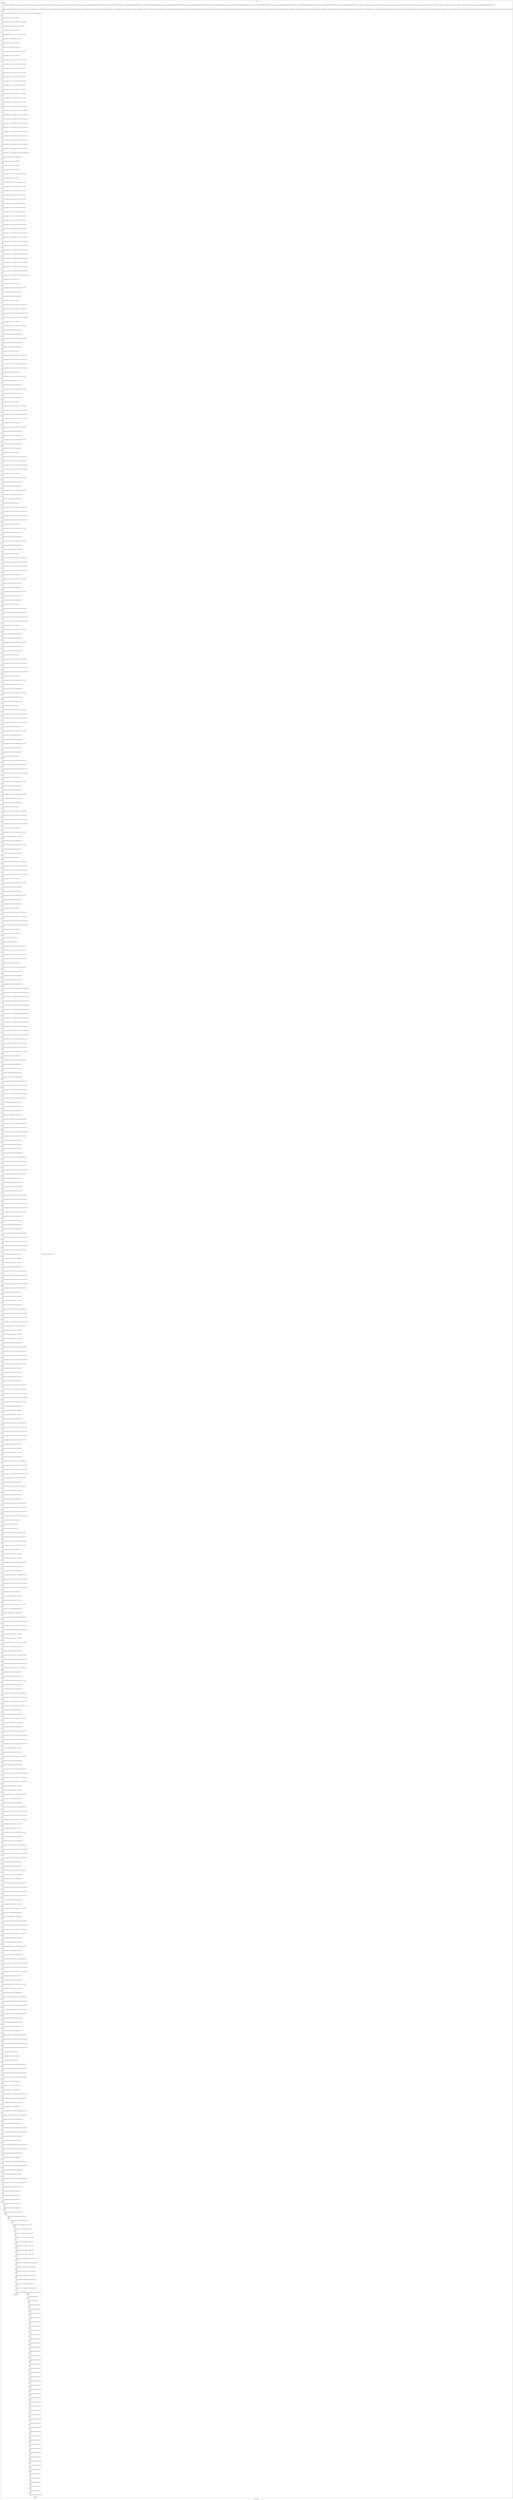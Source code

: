 digraph G {
label="Btor2XCFA";
subgraph cluster_0 {
label="main";
main_init[];
l1[];
l3[];
l4[];
l5[];
l6[];
l7[];
l8[];
l9[];
l10[];
l11[];
l12[];
l13[];
l14[];
l15[];
l16[];
l17[];
l18[];
l19[];
l20[];
l21[];
l22[];
l23[];
l24[];
l25[];
l26[];
l27[];
l28[];
l29[];
l30[];
l31[];
l32[];
l33[];
l34[];
l35[];
l36[];
l37[];
l38[];
l39[];
l40[];
l41[];
l42[];
l43[];
l44[];
l45[];
l46[];
l47[];
l48[];
l49[];
l50[];
l51[];
l52[];
l53[];
l54[];
l55[];
l56[];
l57[];
l58[];
l59[];
l60[];
l61[];
l62[];
l63[];
l64[];
l65[];
l66[];
l67[];
l68[];
l69[];
l70[];
l71[];
l72[];
l73[];
l74[];
l75[];
l76[];
l77[];
l78[];
l79[];
l80[];
l81[];
l82[];
l83[];
l84[];
l85[];
l86[];
l87[];
l88[];
l89[];
l90[];
l91[];
l92[];
l93[];
l94[];
l95[];
l96[];
l97[];
l98[];
l99[];
l100[];
l101[];
l102[];
l103[];
l104[];
l105[];
l106[];
l107[];
l108[];
l109[];
l110[];
l111[];
l112[];
l113[];
l114[];
l115[];
l116[];
l117[];
l118[];
l119[];
l120[];
l121[];
l122[];
l123[];
l124[];
l125[];
l126[];
l127[];
l128[];
l129[];
l130[];
l131[];
l132[];
l133[];
l134[];
l135[];
l136[];
l137[];
l138[];
l139[];
l140[];
l141[];
l142[];
l143[];
l144[];
l145[];
l146[];
l147[];
l148[];
l149[];
l150[];
l151[];
l152[];
l153[];
l154[];
l155[];
l156[];
l157[];
l158[];
l159[];
l160[];
l161[];
l162[];
l163[];
l164[];
l165[];
l166[];
l167[];
l168[];
l169[];
l170[];
l171[];
l172[];
l173[];
l174[];
l175[];
l176[];
l177[];
l178[];
l179[];
l180[];
l181[];
l182[];
l183[];
l184[];
l185[];
l186[];
l187[];
l188[];
l189[];
l190[];
l191[];
l192[];
l193[];
l194[];
l195[];
l196[];
l197[];
l198[];
l199[];
l200[];
l201[];
l202[];
l203[];
l204[];
l205[];
l206[];
l207[];
l208[];
l209[];
l210[];
l211[];
l212[];
l213[];
l214[];
l215[];
l216[];
l217[];
l218[];
l219[];
l220[];
l221[];
l222[];
l223[];
l224[];
l225[];
l226[];
l227[];
l228[];
l229[];
l230[];
l231[];
l232[];
l233[];
l234[];
l235[];
l236[];
l237[];
l238[];
l239[];
l240[];
l241[];
l242[];
l243[];
l244[];
l245[];
l246[];
l247[];
l248[];
l249[];
l250[];
l251[];
l252[];
l253[];
l254[];
l255[];
l256[];
l257[];
l258[];
l259[];
l260[];
l261[];
l262[];
l263[];
l264[];
l265[];
l266[];
l267[];
l268[];
l269[];
l270[];
l271[];
l272[];
l273[];
l274[];
l275[];
l276[];
l277[];
l278[];
l279[];
l280[];
l281[];
l282[];
l283[];
l284[];
l285[];
l286[];
l287[];
l288[];
l289[];
l290[];
l291[];
l292[];
l293[];
l294[];
l295[];
l296[];
l297[];
l298[];
l299[];
l300[];
l301[];
l302[];
l303[];
l304[];
l305[];
l306[];
l307[];
l308[];
l309[];
l310[];
l311[];
l312[];
l313[];
l314[];
l315[];
l316[];
l317[];
l318[];
l319[];
l320[];
l321[];
l322[];
l323[];
l324[];
l325[];
l326[];
l327[];
l328[];
l329[];
l330[];
l331[];
l332[];
l333[];
l334[];
l335[];
l336[];
l337[];
l338[];
l339[];
l340[];
l341[];
l342[];
l343[];
l344[];
l345[];
l346[];
l347[];
l348[];
l349[];
l350[];
l351[];
l352[];
l353[];
l354[];
l355[];
l356[];
l357[];
l358[];
l359[];
l360[];
l361[];
l362[];
l363[];
l364[];
l365[];
l366[];
l367[];
l368[];
l369[];
l370[];
l371[];
l372[];
l373[];
l374[];
l375[];
l376[];
l377[];
l378[];
l379[];
l380[];
l381[];
l382[];
l383[];
l384[];
l385[];
l386[];
l387[];
l388[];
l389[];
l390[];
l391[];
l392[];
l393[];
l394[];
l395[];
l396[];
l397[];
l398[];
l399[];
l400[];
l401[];
l402[];
l403[];
l404[];
l405[];
l406[];
l407[];
l408[];
l409[];
l410[];
l411[];
l412[];
l413[];
l414[];
l415[];
l416[];
l417[];
l418[];
l419[];
l420[];
l421[];
l422[];
l423[];
l424[];
l425[];
l426[];
l427[];
l428[];
l429[];
l430[];
l431[];
l432[];
l433[];
l434[];
l435[];
l436[];
l437[];
l438[];
l439[];
l440[];
l441[];
l442[];
l443[];
l444[];
l445[];
l446[];
l447[];
l448[];
l449[];
l450[];
l451[];
l452[];
l453[];
l454[];
l455[];
l456[];
l457[];
l458[];
l459[];
l460[];
l461[];
l462[];
l463[];
l464[];
l465[];
l466[];
l467[];
l468[];
l469[];
l470[];
l471[];
l472[];
l473[];
l474[];
l475[];
l476[];
l477[];
l478[];
l479[];
l480[];
l481[];
l482[];
l483[];
l484[];
l485[];
l486[];
l487[];
l488[];
l489[];
l490[];
l491[];
l492[];
l493[];
l494[];
l495[];
l496[];
l497[];
l498[];
l499[];
l500[];
l501[];
l502[];
l503[];
l504[];
l505[];
l506[];
l507[];
l508[];
l509[];
l510[];
l511[];
l512[];
l513[];
l514[];
l515[];
l516[];
l517[];
l518[];
l519[];
l520[];
l521[];
l522[];
l523[];
l524[];
l525[];
l526[];
l527[];
l528[];
l529[];
l530[];
l531[];
l532[];
l533[];
l534[];
l535[];
l536[];
l537[];
l538[];
l539[];
l540[];
l541[];
l542[];
l543[];
main_error[];
l544[];
l545[];
l546[];
l547[];
l548[];
l549[];
l550[];
l551[];
l552[];
l553[];
l554[];
l555[];
l556[];
l557[];
l558[];
l559[];
l560[];
l561[];
l562[];
l563[];
l564[];
l565[];
l566[];
l567[];
l568[];
l569[];
l570[];
l571[];
l572[];
l573[];
l574[];
l575[];
l576[];
l577[];
l578[];
l579[];
l580[];
l581[];
l582[];
l583[];
l584[];
l585[];
l586[];
l587[];
l588[];
l589[];
l590[];
l591[];
l592[];
main_init -> l1 [label="[(assign const_5 #b00000000),(assign const_90 #b0),(assign const_105 #b00001100),(assign const_106 #b00000001),(assign const_111 #b01100100),(assign const_112 #b00000000),(assign const_113 #b00001101),(assign const_118 #b00000000000000000000000000000000),(assign const_119 #b000000000000000000000000),(assign const_121 #b00000000000000000000000000000001),(assign const_126 #b00000000000000000000000000000010),(assign const_128 #b00000000000000000000000000000011),(assign const_130 #b00000000000000000000000000000100),(assign const_132 #b00000000000000000000000000000101),(assign const_134 #b00000000000000000000000000000110),(assign const_136 #b00000000000000000000000000000111),(assign const_138 #b00000000000000000000000000001000),(assign const_140 #b00000000000000000000000000001001),(assign const_142 #b00000000000000000000000000001010),(assign const_144 #b00000000000000000000000000001011),(assign const_215 #b00001011),(assign const_216 #b00000010),(assign const_230 #b00001010),(assign const_231 #b00000011),(assign const_245 #b00001001),(assign const_246 #b00000100),(assign const_260 #b00001000),(assign const_261 #b00000101),(assign const_275 #b00000111),(assign const_276 #b00000110),(assign const_358 #b00000000000000000000000000001100)] "];
l3 -> l4 [label="[(havoc input_116),(havoc input_158),(havoc input_191),(havoc input_193),(havoc input_379),(havoc input_381)] "];
l4 -> l5 [label="[(assign binary_107 (bvxor const_106 state_88))] "];
l5 -> l6 [label="[(assign comparison_108 (ite (= const_105 binary_107) #b1 #b0))] "];
l6 -> l7 [label="[(assign binary_109 (bvand comparison_108 (bvnot state_103)))] "];
l7 -> l8 [label="[(assign binary_114 (bvxor const_113 state_32))] "];
l8 -> l9 [label="[(assign comparison_115 (ite (= const_112 binary_114) #b1 #b0))] "];
l9 -> l10 [label="[(assign binary_117 (bvand comparison_115 input_116))] "];
l10 -> l11 [label="[(assign binary_120 (++ const_119 binary_107))] "];
l11 -> l12 [label="[(assign binary_122 (bvsub binary_120 const_121))] "];
l12 -> l13 [label="[(assign comparison_123 (ite (= const_118 binary_122) #b1 #b0))] "];
l13 -> l14 [label="[(assign binary_124 (bvxor const_111 state_62))] "];
l14 -> l15 [label="[(assign comparison_125 (ite (= const_121 binary_122) #b1 #b0))] "];
l15 -> l16 [label="[(assign comparison_127 (ite (= const_126 binary_122) #b1 #b0))] "];
l16 -> l17 [label="[(assign comparison_129 (ite (= const_128 binary_122) #b1 #b0))] "];
l17 -> l18 [label="[(assign comparison_131 (ite (= const_130 binary_122) #b1 #b0))] "];
l18 -> l19 [label="[(assign comparison_133 (ite (= const_132 binary_122) #b1 #b0))] "];
l19 -> l20 [label="[(assign comparison_135 (ite (= const_134 binary_122) #b1 #b0))] "];
l20 -> l21 [label="[(assign comparison_137 (ite (= const_136 binary_122) #b1 #b0))] "];
l21 -> l22 [label="[(assign comparison_139 (ite (= const_138 binary_122) #b1 #b0))] "];
l22 -> l23 [label="[(assign comparison_141 (ite (= const_140 binary_122) #b1 #b0))] "];
l23 -> l24 [label="[(assign comparison_143 (ite (= const_142 binary_122) #b1 #b0))] "];
l24 -> l25 [label="[(assign comparison_145 (ite (= const_144 binary_122) #b1 #b0))] "];
l25 -> l26 [label="[(assign ternary_146 (ite (= comparison_145 #b1) state_84 state_86))] "];
l26 -> l27 [label="[(assign ternary_147 (ite (= comparison_143 #b1) state_82 ternary_146))] "];
l27 -> l28 [label="[(assign ternary_148 (ite (= comparison_141 #b1) state_80 ternary_147))] "];
l28 -> l29 [label="[(assign ternary_149 (ite (= comparison_139 #b1) state_78 ternary_148))] "];
l29 -> l30 [label="[(assign ternary_150 (ite (= comparison_137 #b1) state_76 ternary_149))] "];
l30 -> l31 [label="[(assign ternary_151 (ite (= comparison_135 #b1) state_74 ternary_150))] "];
l31 -> l32 [label="[(assign ternary_152 (ite (= comparison_133 #b1) state_72 ternary_151))] "];
l32 -> l33 [label="[(assign ternary_153 (ite (= comparison_131 #b1) state_70 ternary_152))] "];
l33 -> l34 [label="[(assign ternary_154 (ite (= comparison_129 #b1) state_68 ternary_153))] "];
l34 -> l35 [label="[(assign ternary_155 (ite (= comparison_127 #b1) state_66 ternary_154))] "];
l35 -> l36 [label="[(assign ternary_156 (ite (= comparison_125 #b1) state_64 ternary_155))] "];
l36 -> l37 [label="[(assign ternary_157 (ite (= comparison_123 #b1) binary_124 ternary_156))] "];
l37 -> l38 [label="[(assign binary_159 (bvand input_158 comparison_115))] "];
l38 -> l39 [label="[(assign binary_160 (bvxor const_106 state_60))] "];
l39 -> l40 [label="[(assign binary_161 (++ const_119 binary_160))] "];
l40 -> l41 [label="[(assign binary_162 (bvsub binary_161 const_121))] "];
l41 -> l42 [label="[(assign comparison_163 (ite (= const_118 binary_162) #b1 #b0))] "];
l42 -> l43 [label="[(assign binary_164 (bvxor const_111 state_34))] "];
l43 -> l44 [label="[(assign comparison_165 (ite (= const_121 binary_162) #b1 #b0))] "];
l44 -> l45 [label="[(assign comparison_166 (ite (= const_126 binary_162) #b1 #b0))] "];
l45 -> l46 [label="[(assign comparison_167 (ite (= const_128 binary_162) #b1 #b0))] "];
l46 -> l47 [label="[(assign comparison_168 (ite (= const_130 binary_162) #b1 #b0))] "];
l47 -> l48 [label="[(assign comparison_169 (ite (= const_132 binary_162) #b1 #b0))] "];
l48 -> l49 [label="[(assign comparison_170 (ite (= const_134 binary_162) #b1 #b0))] "];
l49 -> l50 [label="[(assign comparison_171 (ite (= const_136 binary_162) #b1 #b0))] "];
l50 -> l51 [label="[(assign comparison_172 (ite (= const_138 binary_162) #b1 #b0))] "];
l51 -> l52 [label="[(assign comparison_173 (ite (= const_140 binary_162) #b1 #b0))] "];
l52 -> l53 [label="[(assign comparison_174 (ite (= const_142 binary_162) #b1 #b0))] "];
l53 -> l54 [label="[(assign comparison_175 (ite (= const_144 binary_162) #b1 #b0))] "];
l54 -> l55 [label="[(assign ternary_176 (ite (= comparison_175 #b1) state_56 state_58))] "];
l55 -> l56 [label="[(assign ternary_177 (ite (= comparison_174 #b1) state_54 ternary_176))] "];
l56 -> l57 [label="[(assign ternary_178 (ite (= comparison_173 #b1) state_52 ternary_177))] "];
l57 -> l58 [label="[(assign ternary_179 (ite (= comparison_172 #b1) state_50 ternary_178))] "];
l58 -> l59 [label="[(assign ternary_180 (ite (= comparison_171 #b1) state_48 ternary_179))] "];
l59 -> l60 [label="[(assign ternary_181 (ite (= comparison_170 #b1) state_46 ternary_180))] "];
l60 -> l61 [label="[(assign ternary_182 (ite (= comparison_169 #b1) state_44 ternary_181))] "];
l61 -> l62 [label="[(assign ternary_183 (ite (= comparison_168 #b1) state_42 ternary_182))] "];
l62 -> l63 [label="[(assign ternary_184 (ite (= comparison_167 #b1) state_40 ternary_183))] "];
l63 -> l64 [label="[(assign ternary_185 (ite (= comparison_166 #b1) state_38 ternary_184))] "];
l64 -> l65 [label="[(assign ternary_186 (ite (= comparison_165 #b1) state_36 ternary_185))] "];
l65 -> l66 [label="[(assign ternary_187 (ite (= comparison_163 #b1) binary_164 ternary_186))] "];
l66 -> l67 [label="[(assign binary_188 (++ const_119 binary_114))] "];
l67 -> l68 [label="[(assign binary_189 (bvsub binary_188 const_121))] "];
l68 -> l69 [label="[(assign comparison_190 (ite (= const_118 binary_189) #b1 #b0))] "];
l69 -> l70 [label="[(assign binary_192 (bvand comparison_190 input_191))] "];
l70 -> l71 [label="[(assign binary_194 (bvand input_193 comparison_190))] "];
l71 -> l72 [label="[(assign binary_195 (bvxor const_111 state_6))] "];
l72 -> l73 [label="[(assign ternary_196 (ite (= binary_194 #b1) const_112 binary_195))] "];
l73 -> l74 [label="[(assign ternary_197 (ite (= binary_192 #b1) const_112 ternary_196))] "];
l74 -> l75 [label="[(assign ternary_198 (ite (= binary_159 #b1) ternary_187 ternary_197))] "];
l75 -> l76 [label="[(assign ternary_199 (ite (= binary_117 #b1) ternary_157 ternary_198))] "];
l76 -> l77 [label="[(assign binary_200 (bvxor const_111 ternary_199))] "];
l77 -> l78 [label="[(assign comparison_202 (ite (= const_106 binary_114) #b1 #b0))] "];
l78 -> l79 [label="[(assign binary_203 (bvand comparison_202 input_116))] "];
l79 -> l80 [label="[(assign binary_204 (bvand input_158 comparison_202))] "];
l80 -> l81 [label="[(assign comparison_205 (ite (= const_121 binary_189) #b1 #b0))] "];
l81 -> l82 [label="[(assign binary_206 (bvand comparison_205 input_191))] "];
l82 -> l83 [label="[(assign binary_207 (bvand input_193 comparison_205))] "];
l83 -> l84 [label="[(assign binary_208 (bvxor const_105 state_8))] "];
l84 -> l85 [label="[(assign ternary_209 (ite (= binary_207 #b1) const_112 binary_208))] "];
l85 -> l86 [label="[(assign ternary_210 (ite (= binary_206 #b1) const_112 ternary_209))] "];
l86 -> l87 [label="[(assign ternary_211 (ite (= binary_204 #b1) ternary_187 ternary_210))] "];
l87 -> l88 [label="[(assign ternary_212 (ite (= binary_203 #b1) ternary_157 ternary_211))] "];
l88 -> l89 [label="[(assign binary_213 (bvxor const_105 ternary_212))] "];
l89 -> l90 [label="[(assign comparison_217 (ite (= const_216 binary_114) #b1 #b0))] "];
l90 -> l91 [label="[(assign binary_218 (bvand comparison_217 input_116))] "];
l91 -> l92 [label="[(assign binary_219 (bvand input_158 comparison_217))] "];
l92 -> l93 [label="[(assign comparison_220 (ite (= const_126 binary_189) #b1 #b0))] "];
l93 -> l94 [label="[(assign binary_221 (bvand comparison_220 input_191))] "];
l94 -> l95 [label="[(assign binary_222 (bvand input_193 comparison_220))] "];
l95 -> l96 [label="[(assign binary_223 (bvxor const_215 state_10))] "];
l96 -> l97 [label="[(assign ternary_224 (ite (= binary_222 #b1) const_112 binary_223))] "];
l97 -> l98 [label="[(assign ternary_225 (ite (= binary_221 #b1) const_112 ternary_224))] "];
l98 -> l99 [label="[(assign ternary_226 (ite (= binary_219 #b1) ternary_187 ternary_225))] "];
l99 -> l100 [label="[(assign ternary_227 (ite (= binary_218 #b1) ternary_157 ternary_226))] "];
l100 -> l101 [label="[(assign binary_228 (bvxor const_215 ternary_227))] "];
l101 -> l102 [label="[(assign comparison_232 (ite (= const_231 binary_114) #b1 #b0))] "];
l102 -> l103 [label="[(assign binary_233 (bvand comparison_232 input_116))] "];
l103 -> l104 [label="[(assign binary_234 (bvand input_158 comparison_232))] "];
l104 -> l105 [label="[(assign comparison_235 (ite (= const_128 binary_189) #b1 #b0))] "];
l105 -> l106 [label="[(assign binary_236 (bvand comparison_235 input_191))] "];
l106 -> l107 [label="[(assign binary_237 (bvand input_193 comparison_235))] "];
l107 -> l108 [label="[(assign binary_238 (bvxor const_230 state_12))] "];
l108 -> l109 [label="[(assign ternary_239 (ite (= binary_237 #b1) const_112 binary_238))] "];
l109 -> l110 [label="[(assign ternary_240 (ite (= binary_236 #b1) const_112 ternary_239))] "];
l110 -> l111 [label="[(assign ternary_241 (ite (= binary_234 #b1) ternary_187 ternary_240))] "];
l111 -> l112 [label="[(assign ternary_242 (ite (= binary_233 #b1) ternary_157 ternary_241))] "];
l112 -> l113 [label="[(assign binary_243 (bvxor const_230 ternary_242))] "];
l113 -> l114 [label="[(assign comparison_247 (ite (= const_246 binary_114) #b1 #b0))] "];
l114 -> l115 [label="[(assign binary_248 (bvand comparison_247 input_116))] "];
l115 -> l116 [label="[(assign binary_249 (bvand input_158 comparison_247))] "];
l116 -> l117 [label="[(assign comparison_250 (ite (= const_130 binary_189) #b1 #b0))] "];
l117 -> l118 [label="[(assign binary_251 (bvand comparison_250 input_191))] "];
l118 -> l119 [label="[(assign binary_252 (bvand input_193 comparison_250))] "];
l119 -> l120 [label="[(assign binary_253 (bvxor const_245 state_14))] "];
l120 -> l121 [label="[(assign ternary_254 (ite (= binary_252 #b1) const_112 binary_253))] "];
l121 -> l122 [label="[(assign ternary_255 (ite (= binary_251 #b1) const_112 ternary_254))] "];
l122 -> l123 [label="[(assign ternary_256 (ite (= binary_249 #b1) ternary_187 ternary_255))] "];
l123 -> l124 [label="[(assign ternary_257 (ite (= binary_248 #b1) ternary_157 ternary_256))] "];
l124 -> l125 [label="[(assign binary_258 (bvxor const_245 ternary_257))] "];
l125 -> l126 [label="[(assign comparison_262 (ite (= const_261 binary_114) #b1 #b0))] "];
l126 -> l127 [label="[(assign binary_263 (bvand comparison_262 input_116))] "];
l127 -> l128 [label="[(assign binary_264 (bvand input_158 comparison_262))] "];
l128 -> l129 [label="[(assign comparison_265 (ite (= const_132 binary_189) #b1 #b0))] "];
l129 -> l130 [label="[(assign binary_266 (bvand comparison_265 input_191))] "];
l130 -> l131 [label="[(assign binary_267 (bvand input_193 comparison_265))] "];
l131 -> l132 [label="[(assign binary_268 (bvxor const_260 state_16))] "];
l132 -> l133 [label="[(assign ternary_269 (ite (= binary_267 #b1) const_112 binary_268))] "];
l133 -> l134 [label="[(assign ternary_270 (ite (= binary_266 #b1) const_112 ternary_269))] "];
l134 -> l135 [label="[(assign ternary_271 (ite (= binary_264 #b1) ternary_187 ternary_270))] "];
l135 -> l136 [label="[(assign ternary_272 (ite (= binary_263 #b1) ternary_157 ternary_271))] "];
l136 -> l137 [label="[(assign binary_273 (bvxor const_260 ternary_272))] "];
l137 -> l138 [label="[(assign comparison_277 (ite (= const_276 binary_114) #b1 #b0))] "];
l138 -> l139 [label="[(assign binary_278 (bvand comparison_277 input_116))] "];
l139 -> l140 [label="[(assign binary_279 (bvand input_158 comparison_277))] "];
l140 -> l141 [label="[(assign comparison_280 (ite (= const_134 binary_189) #b1 #b0))] "];
l141 -> l142 [label="[(assign binary_281 (bvand comparison_280 input_191))] "];
l142 -> l143 [label="[(assign binary_282 (bvand input_193 comparison_280))] "];
l143 -> l144 [label="[(assign binary_283 (bvxor const_275 state_18))] "];
l144 -> l145 [label="[(assign ternary_284 (ite (= binary_282 #b1) const_112 binary_283))] "];
l145 -> l146 [label="[(assign ternary_285 (ite (= binary_281 #b1) const_112 ternary_284))] "];
l146 -> l147 [label="[(assign ternary_286 (ite (= binary_279 #b1) ternary_187 ternary_285))] "];
l147 -> l148 [label="[(assign ternary_287 (ite (= binary_278 #b1) ternary_157 ternary_286))] "];
l148 -> l149 [label="[(assign binary_288 (bvxor const_275 ternary_287))] "];
l149 -> l150 [label="[(assign comparison_290 (ite (= const_275 binary_114) #b1 #b0))] "];
l150 -> l151 [label="[(assign binary_291 (bvand comparison_290 input_116))] "];
l151 -> l152 [label="[(assign binary_292 (bvand input_158 comparison_290))] "];
l152 -> l153 [label="[(assign comparison_293 (ite (= const_136 binary_189) #b1 #b0))] "];
l153 -> l154 [label="[(assign binary_294 (bvand comparison_293 input_191))] "];
l154 -> l155 [label="[(assign binary_295 (bvand input_193 comparison_293))] "];
l155 -> l156 [label="[(assign binary_296 (bvxor const_276 state_20))] "];
l156 -> l157 [label="[(assign ternary_297 (ite (= binary_295 #b1) const_112 binary_296))] "];
l157 -> l158 [label="[(assign ternary_298 (ite (= binary_294 #b1) const_112 ternary_297))] "];
l158 -> l159 [label="[(assign ternary_299 (ite (= binary_292 #b1) ternary_187 ternary_298))] "];
l159 -> l160 [label="[(assign ternary_300 (ite (= binary_291 #b1) ternary_157 ternary_299))] "];
l160 -> l161 [label="[(assign binary_301 (bvxor const_276 ternary_300))] "];
l161 -> l162 [label="[(assign comparison_303 (ite (= const_260 binary_114) #b1 #b0))] "];
l162 -> l163 [label="[(assign binary_304 (bvand comparison_303 input_116))] "];
l163 -> l164 [label="[(assign binary_305 (bvand input_158 comparison_303))] "];
l164 -> l165 [label="[(assign comparison_306 (ite (= const_138 binary_189) #b1 #b0))] "];
l165 -> l166 [label="[(assign binary_307 (bvand comparison_306 input_191))] "];
l166 -> l167 [label="[(assign binary_308 (bvand input_193 comparison_306))] "];
l167 -> l168 [label="[(assign binary_309 (bvxor const_261 state_22))] "];
l168 -> l169 [label="[(assign ternary_310 (ite (= binary_308 #b1) const_112 binary_309))] "];
l169 -> l170 [label="[(assign ternary_311 (ite (= binary_307 #b1) const_112 ternary_310))] "];
l170 -> l171 [label="[(assign ternary_312 (ite (= binary_305 #b1) ternary_187 ternary_311))] "];
l171 -> l172 [label="[(assign ternary_313 (ite (= binary_304 #b1) ternary_157 ternary_312))] "];
l172 -> l173 [label="[(assign binary_314 (bvxor const_261 ternary_313))] "];
l173 -> l174 [label="[(assign comparison_316 (ite (= const_245 binary_114) #b1 #b0))] "];
l174 -> l175 [label="[(assign binary_317 (bvand comparison_316 input_116))] "];
l175 -> l176 [label="[(assign binary_318 (bvand input_158 comparison_316))] "];
l176 -> l177 [label="[(assign comparison_319 (ite (= const_140 binary_189) #b1 #b0))] "];
l177 -> l178 [label="[(assign binary_320 (bvand comparison_319 input_191))] "];
l178 -> l179 [label="[(assign binary_321 (bvand input_193 comparison_319))] "];
l179 -> l180 [label="[(assign binary_322 (bvxor const_246 state_24))] "];
l180 -> l181 [label="[(assign ternary_323 (ite (= binary_321 #b1) const_112 binary_322))] "];
l181 -> l182 [label="[(assign ternary_324 (ite (= binary_320 #b1) const_112 ternary_323))] "];
l182 -> l183 [label="[(assign ternary_325 (ite (= binary_318 #b1) ternary_187 ternary_324))] "];
l183 -> l184 [label="[(assign ternary_326 (ite (= binary_317 #b1) ternary_157 ternary_325))] "];
l184 -> l185 [label="[(assign binary_327 (bvxor const_246 ternary_326))] "];
l185 -> l186 [label="[(assign comparison_329 (ite (= const_230 binary_114) #b1 #b0))] "];
l186 -> l187 [label="[(assign binary_330 (bvand comparison_329 input_116))] "];
l187 -> l188 [label="[(assign binary_331 (bvand input_158 comparison_329))] "];
l188 -> l189 [label="[(assign comparison_332 (ite (= const_142 binary_189) #b1 #b0))] "];
l189 -> l190 [label="[(assign binary_333 (bvand comparison_332 input_191))] "];
l190 -> l191 [label="[(assign binary_334 (bvand input_193 comparison_332))] "];
l191 -> l192 [label="[(assign binary_335 (bvxor const_231 state_26))] "];
l192 -> l193 [label="[(assign ternary_336 (ite (= binary_334 #b1) const_112 binary_335))] "];
l193 -> l194 [label="[(assign ternary_337 (ite (= binary_333 #b1) const_112 ternary_336))] "];
l194 -> l195 [label="[(assign ternary_338 (ite (= binary_331 #b1) ternary_187 ternary_337))] "];
l195 -> l196 [label="[(assign ternary_339 (ite (= binary_330 #b1) ternary_157 ternary_338))] "];
l196 -> l197 [label="[(assign binary_340 (bvxor const_231 ternary_339))] "];
l197 -> l198 [label="[(assign comparison_342 (ite (= const_215 binary_114) #b1 #b0))] "];
l198 -> l199 [label="[(assign binary_343 (bvand comparison_342 input_116))] "];
l199 -> l200 [label="[(assign binary_344 (bvand input_158 comparison_342))] "];
l200 -> l201 [label="[(assign comparison_345 (ite (= const_144 binary_189) #b1 #b0))] "];
l201 -> l202 [label="[(assign binary_346 (bvand comparison_345 input_191))] "];
l202 -> l203 [label="[(assign binary_347 (bvand input_193 comparison_345))] "];
l203 -> l204 [label="[(assign binary_348 (bvxor const_216 state_28))] "];
l204 -> l205 [label="[(assign ternary_349 (ite (= binary_347 #b1) const_112 binary_348))] "];
l205 -> l206 [label="[(assign ternary_350 (ite (= binary_346 #b1) const_112 ternary_349))] "];
l206 -> l207 [label="[(assign ternary_351 (ite (= binary_344 #b1) ternary_187 ternary_350))] "];
l207 -> l208 [label="[(assign ternary_352 (ite (= binary_343 #b1) ternary_157 ternary_351))] "];
l208 -> l209 [label="[(assign binary_353 (bvxor const_216 ternary_352))] "];
l209 -> l210 [label="[(assign comparison_355 (ite (= const_105 binary_114) #b1 #b0))] "];
l210 -> l211 [label="[(assign binary_356 (bvand comparison_355 input_116))] "];
l211 -> l212 [label="[(assign binary_357 (bvand input_158 comparison_355))] "];
l212 -> l213 [label="[(assign comparison_359 (ite (= const_358 binary_189) #b1 #b0))] "];
l213 -> l214 [label="[(assign binary_360 (bvand comparison_359 input_191))] "];
l214 -> l215 [label="[(assign binary_361 (bvand input_193 comparison_359))] "];
l215 -> l216 [label="[(assign binary_362 (bvxor const_106 state_30))] "];
l216 -> l217 [label="[(assign ternary_363 (ite (= binary_361 #b1) const_112 binary_362))] "];
l217 -> l218 [label="[(assign ternary_364 (ite (= binary_360 #b1) const_112 ternary_363))] "];
l218 -> l219 [label="[(assign ternary_365 (ite (= binary_357 #b1) ternary_187 ternary_364))] "];
l219 -> l220 [label="[(assign ternary_366 (ite (= binary_356 #b1) ternary_157 ternary_365))] "];
l220 -> l221 [label="[(assign binary_367 (bvxor const_106 ternary_366))] "];
l221 -> l222 [label="[(assign binary_369 (bvadd const_121 binary_188))] "];
l222 -> l223 [label="[(assign slice_370 (extract binary_369 0 8))] "];
l223 -> l224 [label="[(assign slice_371 (extract binary_189 0 8))] "];
l224 -> l225 [label="[(assign ternary_372 (ite (= input_193 #b1) slice_371 binary_114))] "];
l225 -> l226 [label="[(assign ternary_373 (ite (= input_191 #b1) slice_371 ternary_372))] "];
l226 -> l227 [label="[(assign ternary_374 (ite (= input_158 #b1) slice_370 ternary_373))] "];
l227 -> l228 [label="[(assign ternary_375 (ite (= input_116 #b1) slice_370 ternary_374))] "];
l228 -> l229 [label="[(assign binary_376 (bvxor const_113 ternary_375))] "];
l229 -> l230 [label="[(assign comparison_378 (ite (= const_112 binary_160) #b1 #b0))] "];
l230 -> l231 [label="[(assign binary_380 (bvand comparison_378 input_379))] "];
l231 -> l232 [label="[(assign binary_382 (bvand comparison_163 input_381))] "];
l232 -> l233 [label="[(assign binary_383 (bvand comparison_163 input_158))] "];
l233 -> l234 [label="[(assign binary_384 (bvand input_193 comparison_378))] "];
l234 -> l235 [label="[(assign ternary_385 (ite (= comparison_345 #b1) binary_348 binary_362))] "];
l235 -> l236 [label="[(assign ternary_386 (ite (= comparison_332 #b1) binary_335 ternary_385))] "];
l236 -> l237 [label="[(assign ternary_387 (ite (= comparison_319 #b1) binary_322 ternary_386))] "];
l237 -> l238 [label="[(assign ternary_388 (ite (= comparison_306 #b1) binary_309 ternary_387))] "];
l238 -> l239 [label="[(assign ternary_389 (ite (= comparison_293 #b1) binary_296 ternary_388))] "];
l239 -> l240 [label="[(assign ternary_390 (ite (= comparison_280 #b1) binary_283 ternary_389))] "];
l240 -> l241 [label="[(assign ternary_391 (ite (= comparison_265 #b1) binary_268 ternary_390))] "];
l241 -> l242 [label="[(assign ternary_392 (ite (= comparison_250 #b1) binary_253 ternary_391))] "];
l242 -> l243 [label="[(assign ternary_393 (ite (= comparison_235 #b1) binary_238 ternary_392))] "];
l243 -> l244 [label="[(assign ternary_394 (ite (= comparison_220 #b1) binary_223 ternary_393))] "];
l244 -> l245 [label="[(assign ternary_395 (ite (= comparison_205 #b1) binary_208 ternary_394))] "];
l245 -> l246 [label="[(assign ternary_396 (ite (= comparison_190 #b1) binary_195 ternary_395))] "];
l246 -> l247 [label="[(assign ternary_397 (ite (= binary_384 #b1) ternary_396 binary_164))] "];
l247 -> l248 [label="[(assign ternary_398 (ite (= binary_383 #b1) const_112 ternary_397))] "];
l248 -> l249 [label="[(assign ternary_399 (ite (= binary_382 #b1) const_112 ternary_398))] "];
l249 -> l250 [label="[(assign ternary_400 (ite (= binary_380 #b1) ternary_157 ternary_399))] "];
l250 -> l251 [label="[(assign binary_401 (bvxor const_111 ternary_400))] "];
l251 -> l252 [label="[(assign comparison_403 (ite (= const_106 binary_160) #b1 #b0))] "];
l252 -> l253 [label="[(assign binary_404 (bvand comparison_403 input_379))] "];
l253 -> l254 [label="[(assign binary_405 (bvand comparison_165 input_381))] "];
l254 -> l255 [label="[(assign binary_406 (bvand comparison_165 input_158))] "];
l255 -> l256 [label="[(assign binary_407 (bvand input_193 comparison_403))] "];
l256 -> l257 [label="[(assign ternary_408 (ite (= binary_407 #b1) ternary_396 state_36))] "];
l257 -> l258 [label="[(assign ternary_409 (ite (= binary_406 #b1) const_112 ternary_408))] "];
l258 -> l259 [label="[(assign ternary_410 (ite (= binary_405 #b1) const_112 ternary_409))] "];
l259 -> l260 [label="[(assign ternary_411 (ite (= binary_404 #b1) ternary_157 ternary_410))] "];
l260 -> l261 [label="[(assign comparison_413 (ite (= const_216 binary_160) #b1 #b0))] "];
l261 -> l262 [label="[(assign binary_414 (bvand comparison_413 input_379))] "];
l262 -> l263 [label="[(assign binary_415 (bvand comparison_166 input_381))] "];
l263 -> l264 [label="[(assign binary_416 (bvand comparison_166 input_158))] "];
l264 -> l265 [label="[(assign binary_417 (bvand input_193 comparison_413))] "];
l265 -> l266 [label="[(assign ternary_418 (ite (= binary_417 #b1) ternary_396 state_38))] "];
l266 -> l267 [label="[(assign ternary_419 (ite (= binary_416 #b1) const_112 ternary_418))] "];
l267 -> l268 [label="[(assign ternary_420 (ite (= binary_415 #b1) const_112 ternary_419))] "];
l268 -> l269 [label="[(assign ternary_421 (ite (= binary_414 #b1) ternary_157 ternary_420))] "];
l269 -> l270 [label="[(assign comparison_423 (ite (= const_231 binary_160) #b1 #b0))] "];
l270 -> l271 [label="[(assign binary_424 (bvand comparison_423 input_379))] "];
l271 -> l272 [label="[(assign binary_425 (bvand comparison_167 input_381))] "];
l272 -> l273 [label="[(assign binary_426 (bvand comparison_167 input_158))] "];
l273 -> l274 [label="[(assign binary_427 (bvand input_193 comparison_423))] "];
l274 -> l275 [label="[(assign ternary_428 (ite (= binary_427 #b1) ternary_396 state_40))] "];
l275 -> l276 [label="[(assign ternary_429 (ite (= binary_426 #b1) const_112 ternary_428))] "];
l276 -> l277 [label="[(assign ternary_430 (ite (= binary_425 #b1) const_112 ternary_429))] "];
l277 -> l278 [label="[(assign ternary_431 (ite (= binary_424 #b1) ternary_157 ternary_430))] "];
l278 -> l279 [label="[(assign comparison_433 (ite (= const_246 binary_160) #b1 #b0))] "];
l279 -> l280 [label="[(assign binary_434 (bvand comparison_433 input_379))] "];
l280 -> l281 [label="[(assign binary_435 (bvand comparison_168 input_381))] "];
l281 -> l282 [label="[(assign binary_436 (bvand comparison_168 input_158))] "];
l282 -> l283 [label="[(assign binary_437 (bvand input_193 comparison_433))] "];
l283 -> l284 [label="[(assign ternary_438 (ite (= binary_437 #b1) ternary_396 state_42))] "];
l284 -> l285 [label="[(assign ternary_439 (ite (= binary_436 #b1) const_112 ternary_438))] "];
l285 -> l286 [label="[(assign ternary_440 (ite (= binary_435 #b1) const_112 ternary_439))] "];
l286 -> l287 [label="[(assign ternary_441 (ite (= binary_434 #b1) ternary_157 ternary_440))] "];
l287 -> l288 [label="[(assign comparison_443 (ite (= const_261 binary_160) #b1 #b0))] "];
l288 -> l289 [label="[(assign binary_444 (bvand comparison_443 input_379))] "];
l289 -> l290 [label="[(assign binary_445 (bvand comparison_169 input_381))] "];
l290 -> l291 [label="[(assign binary_446 (bvand comparison_169 input_158))] "];
l291 -> l292 [label="[(assign binary_447 (bvand input_193 comparison_443))] "];
l292 -> l293 [label="[(assign ternary_448 (ite (= binary_447 #b1) ternary_396 state_44))] "];
l293 -> l294 [label="[(assign ternary_449 (ite (= binary_446 #b1) const_112 ternary_448))] "];
l294 -> l295 [label="[(assign ternary_450 (ite (= binary_445 #b1) const_112 ternary_449))] "];
l295 -> l296 [label="[(assign ternary_451 (ite (= binary_444 #b1) ternary_157 ternary_450))] "];
l296 -> l297 [label="[(assign comparison_453 (ite (= const_276 binary_160) #b1 #b0))] "];
l297 -> l298 [label="[(assign binary_454 (bvand comparison_453 input_379))] "];
l298 -> l299 [label="[(assign binary_455 (bvand comparison_170 input_381))] "];
l299 -> l300 [label="[(assign binary_456 (bvand comparison_170 input_158))] "];
l300 -> l301 [label="[(assign binary_457 (bvand input_193 comparison_453))] "];
l301 -> l302 [label="[(assign ternary_458 (ite (= binary_457 #b1) ternary_396 state_46))] "];
l302 -> l303 [label="[(assign ternary_459 (ite (= binary_456 #b1) const_112 ternary_458))] "];
l303 -> l304 [label="[(assign ternary_460 (ite (= binary_455 #b1) const_112 ternary_459))] "];
l304 -> l305 [label="[(assign ternary_461 (ite (= binary_454 #b1) ternary_157 ternary_460))] "];
l305 -> l306 [label="[(assign comparison_463 (ite (= const_275 binary_160) #b1 #b0))] "];
l306 -> l307 [label="[(assign binary_464 (bvand comparison_463 input_379))] "];
l307 -> l308 [label="[(assign binary_465 (bvand comparison_171 input_381))] "];
l308 -> l309 [label="[(assign binary_466 (bvand comparison_171 input_158))] "];
l309 -> l310 [label="[(assign binary_467 (bvand input_193 comparison_463))] "];
l310 -> l311 [label="[(assign ternary_468 (ite (= binary_467 #b1) ternary_396 state_48))] "];
l311 -> l312 [label="[(assign ternary_469 (ite (= binary_466 #b1) const_112 ternary_468))] "];
l312 -> l313 [label="[(assign ternary_470 (ite (= binary_465 #b1) const_112 ternary_469))] "];
l313 -> l314 [label="[(assign ternary_471 (ite (= binary_464 #b1) ternary_157 ternary_470))] "];
l314 -> l315 [label="[(assign comparison_473 (ite (= const_260 binary_160) #b1 #b0))] "];
l315 -> l316 [label="[(assign binary_474 (bvand comparison_473 input_379))] "];
l316 -> l317 [label="[(assign binary_475 (bvand comparison_172 input_381))] "];
l317 -> l318 [label="[(assign binary_476 (bvand comparison_172 input_158))] "];
l318 -> l319 [label="[(assign binary_477 (bvand input_193 comparison_473))] "];
l319 -> l320 [label="[(assign ternary_478 (ite (= binary_477 #b1) ternary_396 state_50))] "];
l320 -> l321 [label="[(assign ternary_479 (ite (= binary_476 #b1) const_112 ternary_478))] "];
l321 -> l322 [label="[(assign ternary_480 (ite (= binary_475 #b1) const_112 ternary_479))] "];
l322 -> l323 [label="[(assign ternary_481 (ite (= binary_474 #b1) ternary_157 ternary_480))] "];
l323 -> l324 [label="[(assign comparison_483 (ite (= const_245 binary_160) #b1 #b0))] "];
l324 -> l325 [label="[(assign binary_484 (bvand comparison_483 input_379))] "];
l325 -> l326 [label="[(assign binary_485 (bvand comparison_173 input_381))] "];
l326 -> l327 [label="[(assign binary_486 (bvand comparison_173 input_158))] "];
l327 -> l328 [label="[(assign binary_487 (bvand input_193 comparison_483))] "];
l328 -> l329 [label="[(assign ternary_488 (ite (= binary_487 #b1) ternary_396 state_52))] "];
l329 -> l330 [label="[(assign ternary_489 (ite (= binary_486 #b1) const_112 ternary_488))] "];
l330 -> l331 [label="[(assign ternary_490 (ite (= binary_485 #b1) const_112 ternary_489))] "];
l331 -> l332 [label="[(assign ternary_491 (ite (= binary_484 #b1) ternary_157 ternary_490))] "];
l332 -> l333 [label="[(assign comparison_493 (ite (= const_230 binary_160) #b1 #b0))] "];
l333 -> l334 [label="[(assign binary_494 (bvand comparison_493 input_379))] "];
l334 -> l335 [label="[(assign binary_495 (bvand comparison_174 input_381))] "];
l335 -> l336 [label="[(assign binary_496 (bvand comparison_174 input_158))] "];
l336 -> l337 [label="[(assign binary_497 (bvand input_193 comparison_493))] "];
l337 -> l338 [label="[(assign ternary_498 (ite (= binary_497 #b1) ternary_396 state_54))] "];
l338 -> l339 [label="[(assign ternary_499 (ite (= binary_496 #b1) const_112 ternary_498))] "];
l339 -> l340 [label="[(assign ternary_500 (ite (= binary_495 #b1) const_112 ternary_499))] "];
l340 -> l341 [label="[(assign ternary_501 (ite (= binary_494 #b1) ternary_157 ternary_500))] "];
l341 -> l342 [label="[(assign comparison_503 (ite (= const_215 binary_160) #b1 #b0))] "];
l342 -> l343 [label="[(assign binary_504 (bvand comparison_503 input_379))] "];
l343 -> l344 [label="[(assign binary_505 (bvand comparison_175 input_381))] "];
l344 -> l345 [label="[(assign binary_506 (bvand comparison_175 input_158))] "];
l345 -> l346 [label="[(assign binary_507 (bvand input_193 comparison_503))] "];
l346 -> l347 [label="[(assign ternary_508 (ite (= binary_507 #b1) ternary_396 state_56))] "];
l347 -> l348 [label="[(assign ternary_509 (ite (= binary_506 #b1) const_112 ternary_508))] "];
l348 -> l349 [label="[(assign ternary_510 (ite (= binary_505 #b1) const_112 ternary_509))] "];
l349 -> l350 [label="[(assign ternary_511 (ite (= binary_504 #b1) ternary_157 ternary_510))] "];
l350 -> l351 [label="[(assign comparison_513 (ite (= const_105 binary_160) #b1 #b0))] "];
l351 -> l352 [label="[(assign binary_514 (bvand comparison_513 input_379))] "];
l352 -> l353 [label="[(assign comparison_515 (ite (= const_358 binary_162) #b1 #b0))] "];
l353 -> l354 [label="[(assign binary_516 (bvand comparison_515 input_381))] "];
l354 -> l355 [label="[(assign binary_517 (bvand comparison_515 input_158))] "];
l355 -> l356 [label="[(assign binary_518 (bvand input_193 comparison_513))] "];
l356 -> l357 [label="[(assign ternary_519 (ite (= binary_518 #b1) ternary_396 state_58))] "];
l357 -> l358 [label="[(assign ternary_520 (ite (= binary_517 #b1) const_112 ternary_519))] "];
l358 -> l359 [label="[(assign ternary_521 (ite (= binary_516 #b1) const_112 ternary_520))] "];
l359 -> l360 [label="[(assign ternary_522 (ite (= binary_514 #b1) ternary_157 ternary_521))] "];
l360 -> l361 [label="[(assign binary_524 (bvadd const_121 binary_161))] "];
l361 -> l362 [label="[(assign slice_525 (extract binary_524 0 8))] "];
l362 -> l363 [label="[(assign slice_526 (extract binary_162 0 8))] "];
l363 -> l364 [label="[(assign ternary_527 (ite (= input_193 #b1) slice_525 binary_160))] "];
l364 -> l365 [label="[(assign ternary_528 (ite (= input_158 #b1) slice_526 ternary_527))] "];
l365 -> l366 [label="[(assign ternary_529 (ite (= input_381 #b1) slice_526 ternary_528))] "];
l366 -> l367 [label="[(assign ternary_530 (ite (= input_379 #b1) slice_525 ternary_529))] "];
l367 -> l368 [label="[(assign binary_531 (bvxor const_106 ternary_530))] "];
l368 -> l369 [label="[(assign binary_533 (bvand comparison_123 input_379))] "];
l369 -> l370 [label="[(assign binary_534 (bvand comparison_123 input_116))] "];
l370 -> l371 [label="[(assign comparison_535 (ite (= const_112 binary_107) #b1 #b0))] "];
l371 -> l372 [label="[(assign binary_536 (bvand comparison_535 input_381))] "];
l372 -> l373 [label="[(assign binary_537 (bvand input_191 comparison_535))] "];
l373 -> l374 [label="[(assign ternary_538 (ite (= binary_537 #b1) ternary_396 binary_124))] "];
l374 -> l375 [label="[(assign ternary_539 (ite (= binary_536 #b1) ternary_187 ternary_538))] "];
l375 -> l376 [label="[(assign ternary_540 (ite (= binary_534 #b1) const_112 ternary_539))] "];
l376 -> l377 [label="[(assign ternary_541 (ite (= binary_533 #b1) const_112 ternary_540))] "];
l377 -> l378 [label="[(assign binary_542 (bvxor const_111 ternary_541))] "];
l378 -> l379 [label="[(assign binary_544 (bvand comparison_125 input_379))] "];
l379 -> l380 [label="[(assign binary_545 (bvand comparison_125 input_116))] "];
l380 -> l381 [label="[(assign comparison_546 (ite (= const_106 binary_107) #b1 #b0))] "];
l381 -> l382 [label="[(assign binary_547 (bvand comparison_546 input_381))] "];
l382 -> l383 [label="[(assign binary_548 (bvand input_191 comparison_546))] "];
l383 -> l384 [label="[(assign ternary_549 (ite (= binary_548 #b1) ternary_396 state_64))] "];
l384 -> l385 [label="[(assign ternary_550 (ite (= binary_547 #b1) ternary_187 ternary_549))] "];
l385 -> l386 [label="[(assign ternary_551 (ite (= binary_545 #b1) const_112 ternary_550))] "];
l386 -> l387 [label="[(assign ternary_552 (ite (= binary_544 #b1) const_112 ternary_551))] "];
l387 -> l388 [label="[(assign binary_554 (bvand comparison_127 input_379))] "];
l388 -> l389 [label="[(assign binary_555 (bvand comparison_127 input_116))] "];
l389 -> l390 [label="[(assign comparison_556 (ite (= const_216 binary_107) #b1 #b0))] "];
l390 -> l391 [label="[(assign binary_557 (bvand comparison_556 input_381))] "];
l391 -> l392 [label="[(assign binary_558 (bvand input_191 comparison_556))] "];
l392 -> l393 [label="[(assign ternary_559 (ite (= binary_558 #b1) ternary_396 state_66))] "];
l393 -> l394 [label="[(assign ternary_560 (ite (= binary_557 #b1) ternary_187 ternary_559))] "];
l394 -> l395 [label="[(assign ternary_561 (ite (= binary_555 #b1) const_112 ternary_560))] "];
l395 -> l396 [label="[(assign ternary_562 (ite (= binary_554 #b1) const_112 ternary_561))] "];
l396 -> l397 [label="[(assign binary_564 (bvand comparison_129 input_379))] "];
l397 -> l398 [label="[(assign binary_565 (bvand comparison_129 input_116))] "];
l398 -> l399 [label="[(assign comparison_566 (ite (= const_231 binary_107) #b1 #b0))] "];
l399 -> l400 [label="[(assign binary_567 (bvand comparison_566 input_381))] "];
l400 -> l401 [label="[(assign binary_568 (bvand input_191 comparison_566))] "];
l401 -> l402 [label="[(assign ternary_569 (ite (= binary_568 #b1) ternary_396 state_68))] "];
l402 -> l403 [label="[(assign ternary_570 (ite (= binary_567 #b1) ternary_187 ternary_569))] "];
l403 -> l404 [label="[(assign ternary_571 (ite (= binary_565 #b1) const_112 ternary_570))] "];
l404 -> l405 [label="[(assign ternary_572 (ite (= binary_564 #b1) const_112 ternary_571))] "];
l405 -> l406 [label="[(assign binary_574 (bvand comparison_131 input_379))] "];
l406 -> l407 [label="[(assign binary_575 (bvand comparison_131 input_116))] "];
l407 -> l408 [label="[(assign comparison_576 (ite (= const_246 binary_107) #b1 #b0))] "];
l408 -> l409 [label="[(assign binary_577 (bvand comparison_576 input_381))] "];
l409 -> l410 [label="[(assign binary_578 (bvand input_191 comparison_576))] "];
l410 -> l411 [label="[(assign ternary_579 (ite (= binary_578 #b1) ternary_396 state_70))] "];
l411 -> l412 [label="[(assign ternary_580 (ite (= binary_577 #b1) ternary_187 ternary_579))] "];
l412 -> l413 [label="[(assign ternary_581 (ite (= binary_575 #b1) const_112 ternary_580))] "];
l413 -> l414 [label="[(assign ternary_582 (ite (= binary_574 #b1) const_112 ternary_581))] "];
l414 -> l415 [label="[(assign binary_584 (bvand comparison_133 input_379))] "];
l415 -> l416 [label="[(assign binary_585 (bvand comparison_133 input_116))] "];
l416 -> l417 [label="[(assign comparison_586 (ite (= const_261 binary_107) #b1 #b0))] "];
l417 -> l418 [label="[(assign binary_587 (bvand comparison_586 input_381))] "];
l418 -> l419 [label="[(assign binary_588 (bvand input_191 comparison_586))] "];
l419 -> l420 [label="[(assign ternary_589 (ite (= binary_588 #b1) ternary_396 state_72))] "];
l420 -> l421 [label="[(assign ternary_590 (ite (= binary_587 #b1) ternary_187 ternary_589))] "];
l421 -> l422 [label="[(assign ternary_591 (ite (= binary_585 #b1) const_112 ternary_590))] "];
l422 -> l423 [label="[(assign ternary_592 (ite (= binary_584 #b1) const_112 ternary_591))] "];
l423 -> l424 [label="[(assign binary_594 (bvand comparison_135 input_379))] "];
l424 -> l425 [label="[(assign binary_595 (bvand comparison_135 input_116))] "];
l425 -> l426 [label="[(assign comparison_596 (ite (= const_276 binary_107) #b1 #b0))] "];
l426 -> l427 [label="[(assign binary_597 (bvand comparison_596 input_381))] "];
l427 -> l428 [label="[(assign binary_598 (bvand input_191 comparison_596))] "];
l428 -> l429 [label="[(assign ternary_599 (ite (= binary_598 #b1) ternary_396 state_74))] "];
l429 -> l430 [label="[(assign ternary_600 (ite (= binary_597 #b1) ternary_187 ternary_599))] "];
l430 -> l431 [label="[(assign ternary_601 (ite (= binary_595 #b1) const_112 ternary_600))] "];
l431 -> l432 [label="[(assign ternary_602 (ite (= binary_594 #b1) const_112 ternary_601))] "];
l432 -> l433 [label="[(assign binary_604 (bvand comparison_137 input_379))] "];
l433 -> l434 [label="[(assign binary_605 (bvand comparison_137 input_116))] "];
l434 -> l435 [label="[(assign comparison_606 (ite (= const_275 binary_107) #b1 #b0))] "];
l435 -> l436 [label="[(assign binary_607 (bvand comparison_606 input_381))] "];
l436 -> l437 [label="[(assign binary_608 (bvand input_191 comparison_606))] "];
l437 -> l438 [label="[(assign ternary_609 (ite (= binary_608 #b1) ternary_396 state_76))] "];
l438 -> l439 [label="[(assign ternary_610 (ite (= binary_607 #b1) ternary_187 ternary_609))] "];
l439 -> l440 [label="[(assign ternary_611 (ite (= binary_605 #b1) const_112 ternary_610))] "];
l440 -> l441 [label="[(assign ternary_612 (ite (= binary_604 #b1) const_112 ternary_611))] "];
l441 -> l442 [label="[(assign binary_614 (bvand comparison_139 input_379))] "];
l442 -> l443 [label="[(assign binary_615 (bvand comparison_139 input_116))] "];
l443 -> l444 [label="[(assign comparison_616 (ite (= const_260 binary_107) #b1 #b0))] "];
l444 -> l445 [label="[(assign binary_617 (bvand comparison_616 input_381))] "];
l445 -> l446 [label="[(assign binary_618 (bvand input_191 comparison_616))] "];
l446 -> l447 [label="[(assign ternary_619 (ite (= binary_618 #b1) ternary_396 state_78))] "];
l447 -> l448 [label="[(assign ternary_620 (ite (= binary_617 #b1) ternary_187 ternary_619))] "];
l448 -> l449 [label="[(assign ternary_621 (ite (= binary_615 #b1) const_112 ternary_620))] "];
l449 -> l450 [label="[(assign ternary_622 (ite (= binary_614 #b1) const_112 ternary_621))] "];
l450 -> l451 [label="[(assign binary_624 (bvand comparison_141 input_379))] "];
l451 -> l452 [label="[(assign binary_625 (bvand comparison_141 input_116))] "];
l452 -> l453 [label="[(assign comparison_626 (ite (= const_245 binary_107) #b1 #b0))] "];
l453 -> l454 [label="[(assign binary_627 (bvand comparison_626 input_381))] "];
l454 -> l455 [label="[(assign binary_628 (bvand input_191 comparison_626))] "];
l455 -> l456 [label="[(assign ternary_629 (ite (= binary_628 #b1) ternary_396 state_80))] "];
l456 -> l457 [label="[(assign ternary_630 (ite (= binary_627 #b1) ternary_187 ternary_629))] "];
l457 -> l458 [label="[(assign ternary_631 (ite (= binary_625 #b1) const_112 ternary_630))] "];
l458 -> l459 [label="[(assign ternary_632 (ite (= binary_624 #b1) const_112 ternary_631))] "];
l459 -> l460 [label="[(assign binary_634 (bvand comparison_143 input_379))] "];
l460 -> l461 [label="[(assign binary_635 (bvand comparison_143 input_116))] "];
l461 -> l462 [label="[(assign comparison_636 (ite (= const_230 binary_107) #b1 #b0))] "];
l462 -> l463 [label="[(assign binary_637 (bvand comparison_636 input_381))] "];
l463 -> l464 [label="[(assign binary_638 (bvand input_191 comparison_636))] "];
l464 -> l465 [label="[(assign ternary_639 (ite (= binary_638 #b1) ternary_396 state_82))] "];
l465 -> l466 [label="[(assign ternary_640 (ite (= binary_637 #b1) ternary_187 ternary_639))] "];
l466 -> l467 [label="[(assign ternary_641 (ite (= binary_635 #b1) const_112 ternary_640))] "];
l467 -> l468 [label="[(assign ternary_642 (ite (= binary_634 #b1) const_112 ternary_641))] "];
l468 -> l469 [label="[(assign binary_644 (bvand comparison_145 input_379))] "];
l469 -> l470 [label="[(assign binary_645 (bvand comparison_145 input_116))] "];
l470 -> l471 [label="[(assign comparison_646 (ite (= const_215 binary_107) #b1 #b0))] "];
l471 -> l472 [label="[(assign binary_647 (bvand comparison_646 input_381))] "];
l472 -> l473 [label="[(assign binary_648 (bvand input_191 comparison_646))] "];
l473 -> l474 [label="[(assign ternary_649 (ite (= binary_648 #b1) ternary_396 state_84))] "];
l474 -> l475 [label="[(assign ternary_650 (ite (= binary_647 #b1) ternary_187 ternary_649))] "];
l475 -> l476 [label="[(assign ternary_651 (ite (= binary_645 #b1) const_112 ternary_650))] "];
l476 -> l477 [label="[(assign ternary_652 (ite (= binary_644 #b1) const_112 ternary_651))] "];
l477 -> l478 [label="[(assign comparison_654 (ite (= const_358 binary_122) #b1 #b0))] "];
l478 -> l479 [label="[(assign binary_655 (bvand comparison_654 input_379))] "];
l479 -> l480 [label="[(assign binary_656 (bvand comparison_654 input_116))] "];
l480 -> l481 [label="[(assign binary_657 (bvand comparison_108 input_381))] "];
l481 -> l482 [label="[(assign binary_658 (bvand input_191 comparison_108))] "];
l482 -> l483 [label="[(assign ternary_659 (ite (= binary_658 #b1) ternary_396 state_86))] "];
l483 -> l484 [label="[(assign ternary_660 (ite (= binary_657 #b1) ternary_187 ternary_659))] "];
l484 -> l485 [label="[(assign ternary_661 (ite (= binary_656 #b1) const_112 ternary_660))] "];
l485 -> l486 [label="[(assign ternary_662 (ite (= binary_655 #b1) const_112 ternary_661))] "];
l486 -> l487 [label="[(assign slice_664 (extract binary_122 0 8))] "];
l487 -> l488 [label="[(assign binary_665 (bvadd const_121 binary_120))] "];
l488 -> l489 [label="[(assign slice_666 (extract binary_665 0 8))] "];
l489 -> l490 [label="[(assign ternary_667 (ite (= input_191 #b1) slice_666 binary_107))] "];
l490 -> l491 [label="[(assign ternary_668 (ite (= input_381 #b1) slice_666 ternary_667))] "];
l491 -> l492 [label="[(assign ternary_669 (ite (= input_116 #b1) slice_664 ternary_668))] "];
l492 -> l493 [label="[(assign ternary_670 (ite (= input_379 #b1) slice_664 ternary_669))] "];
l493 -> l494 [label="[(assign binary_671 (bvxor const_106 ternary_670))] "];
l494 -> l495 [label="[(assign binary_679 (++ const_119 ternary_187))] "];
l495 -> l496 [label="[(assign binary_680 (++ const_119 ternary_396))] "];
l496 -> l497 [label="[(assign comparison_681 (ite (bvule binary_679 binary_680) #b1 #b0))] "];
l497 -> l498 [label="[(assign binary_682 (bvand (bvnot state_91) (bvnot comparison_681)))] "];
l498 -> l499 [label="[(assign binary_683 (bvor (bvnot input_193) binary_682))] "];
l499 -> l500 [label="[(assign binary_684 (++ const_119 ternary_157))] "];
l500 -> l501 [label="[(assign comparison_685 (ite (bvule binary_684 binary_680) #b1 #b0))] "];
l501 -> l502 [label="[(assign binary_686 (bvand (bvnot state_93) (bvnot comparison_685)))] "];
l502 -> l503 [label="[(assign binary_687 (bvor (bvnot input_191) binary_686))] "];
l503 -> l504 [label="[(assign binary_688 (bvand binary_683 binary_687))] "];
l504 -> l505 [label="[(assign comparison_689 (ite (bvule binary_680 binary_679) #b1 #b0))] "];
l505 -> l506 [label="[(assign binary_690 (bvand (bvnot state_95) (bvnot comparison_689)))] "];
l506 -> l507 [label="[(assign binary_691 (bvor (bvnot input_158) binary_690))] "];
l507 -> l508 [label="[(assign binary_692 (bvand binary_688 binary_691))] "];
l508 -> l509 [label="[(assign comparison_693 (ite (bvule binary_684 binary_679) #b1 #b0))] "];
l509 -> l510 [label="[(assign binary_694 (bvand (bvnot state_97) (bvnot comparison_693)))] "];
l510 -> l511 [label="[(assign binary_695 (bvor (bvnot input_381) binary_694))] "];
l511 -> l512 [label="[(assign binary_696 (bvand binary_692 binary_695))] "];
l512 -> l513 [label="[(assign comparison_697 (ite (bvule binary_680 binary_684) #b1 #b0))] "];
l513 -> l514 [label="[(assign binary_698 (bvand (bvnot state_99) (bvnot comparison_697)))] "];
l514 -> l515 [label="[(assign binary_699 (bvor (bvnot input_116) binary_698))] "];
l515 -> l516 [label="[(assign binary_700 (bvand binary_696 binary_699))] "];
l516 -> l517 [label="[(assign comparison_701 (ite (bvule binary_679 binary_684) #b1 #b0))] "];
l517 -> l518 [label="[(assign binary_702 (bvand (bvnot state_101) (bvnot comparison_701)))] "];
l518 -> l519 [label="[(assign binary_703 (bvor (bvnot input_379) binary_702))] "];
l519 -> l520 [label="[(assign binary_704 (bvand binary_700 binary_703))] "];
l520 -> l521 [label="[(assign binary_705 (bvor input_193 input_191))] "];
l521 -> l522 [label="[(assign binary_706 (bvor input_158 binary_705))] "];
l522 -> l523 [label="[(assign binary_707 (bvor input_381 binary_706))] "];
l523 -> l524 [label="[(assign binary_708 (bvor input_116 binary_707))] "];
l524 -> l525 [label="[(assign binary_709 (bvor input_379 binary_708))] "];
l525 -> l526 [label="[(assign binary_710 (bvand binary_704 binary_709))] "];
l526 -> l527 [label="[(assign binary_711 (bvand input_193 input_191))] "];
l527 -> l528 [label="[(assign binary_712 (bvand input_158 binary_705))] "];
l528 -> l529 [label="[(assign binary_713 (bvor binary_711 binary_712))] "];
l529 -> l530 [label="[(assign binary_714 (bvand input_381 binary_706))] "];
l530 -> l531 [label="[(assign binary_715 (bvor binary_713 binary_714))] "];
l531 -> l532 [label="[(assign binary_716 (bvand input_116 binary_707))] "];
l532 -> l533 [label="[(assign binary_717 (bvor binary_715 binary_716))] "];
l533 -> l534 [label="[(assign binary_718 (bvand input_379 binary_708))] "];
l534 -> l535 [label="[(assign binary_719 (bvor binary_717 binary_718))] "];
l535 -> l536 [label="[(assign binary_720 (bvand binary_710 (bvnot binary_719)))] "];
l536 -> l537 [label="[(assign binary_721 (bvand (bvnot state_91) (bvnot state_93)))] "];
l537 -> l538 [label="[(assign binary_722 (bvand binary_721 (bvnot state_95)))] "];
l538 -> l539 [label="[(assign binary_723 (bvand binary_722 (bvnot state_97)))] "];
l539 -> l540 [label="[(assign binary_724 (bvand binary_723 (bvnot state_99)))] "];
l540 -> l541 [label="[(assign binary_725 (bvand binary_724 (bvnot state_101)))] "];
l541 -> l542 [label="[(assign binary_726 (bvand binary_720 binary_725))] "];
l542 -> l543 [label="[(assign binary_727 (bvand binary_726 (bvnot state_103)))] "];
l543 -> main_error [label="[(assume (= binary_109 #b1))] "];
l543 -> l544 [label="[(assume (not (= binary_109 #b1)))] "];
l544 -> l545 [label="[(assign state_6 binary_200)] "];
l545 -> l546 [label="[(assign state_8 binary_213)] "];
l546 -> l547 [label="[(assign state_10 binary_228)] "];
l547 -> l548 [label="[(assign state_12 binary_243)] "];
l548 -> l549 [label="[(assign state_14 binary_258)] "];
l549 -> l550 [label="[(assign state_16 binary_273)] "];
l550 -> l551 [label="[(assign state_18 binary_288)] "];
l551 -> l552 [label="[(assign state_20 binary_301)] "];
l552 -> l553 [label="[(assign state_22 binary_314)] "];
l553 -> l554 [label="[(assign state_24 binary_327)] "];
l554 -> l555 [label="[(assign state_26 binary_340)] "];
l555 -> l556 [label="[(assign state_28 binary_353)] "];
l556 -> l557 [label="[(assign state_30 binary_367)] "];
l557 -> l558 [label="[(assign state_32 binary_376)] "];
l558 -> l559 [label="[(assign state_34 binary_401)] "];
l559 -> l560 [label="[(assign state_36 ternary_411)] "];
l560 -> l561 [label="[(assign state_38 ternary_421)] "];
l561 -> l562 [label="[(assign state_40 ternary_431)] "];
l562 -> l563 [label="[(assign state_42 ternary_441)] "];
l563 -> l564 [label="[(assign state_44 ternary_451)] "];
l564 -> l565 [label="[(assign state_46 ternary_461)] "];
l565 -> l566 [label="[(assign state_48 ternary_471)] "];
l566 -> l567 [label="[(assign state_50 ternary_481)] "];
l567 -> l568 [label="[(assign state_52 ternary_491)] "];
l568 -> l569 [label="[(assign state_54 ternary_501)] "];
l569 -> l570 [label="[(assign state_56 ternary_511)] "];
l570 -> l571 [label="[(assign state_58 ternary_522)] "];
l571 -> l572 [label="[(assign state_60 binary_531)] "];
l572 -> l573 [label="[(assign state_62 binary_542)] "];
l573 -> l574 [label="[(assign state_64 ternary_552)] "];
l574 -> l575 [label="[(assign state_66 ternary_562)] "];
l575 -> l576 [label="[(assign state_68 ternary_572)] "];
l576 -> l577 [label="[(assign state_70 ternary_582)] "];
l577 -> l578 [label="[(assign state_72 ternary_592)] "];
l578 -> l579 [label="[(assign state_74 ternary_602)] "];
l579 -> l580 [label="[(assign state_76 ternary_612)] "];
l580 -> l581 [label="[(assign state_78 ternary_622)] "];
l581 -> l582 [label="[(assign state_80 ternary_632)] "];
l582 -> l583 [label="[(assign state_82 ternary_642)] "];
l583 -> l584 [label="[(assign state_84 ternary_652)] "];
l584 -> l585 [label="[(assign state_86 ternary_662)] "];
l585 -> l586 [label="[(assign state_88 binary_671)] "];
l586 -> l587 [label="[(assign state_91 state_91)] "];
l587 -> l588 [label="[(assign state_93 state_93)] "];
l588 -> l589 [label="[(assign state_95 state_95)] "];
l589 -> l590 [label="[(assign state_97 state_97)] "];
l590 -> l591 [label="[(assign state_99 state_99)] "];
l591 -> l592 [label="[(assign state_101 state_101)] "];
l592 -> l3 [label="[(assign state_103 (bvnot binary_727))] "];
l1 -> l3 [label="[(assign state_6 #b00000000),(assign state_8 #b00000000),(assign state_10 #b00000000),(assign state_12 #b00000000),(assign state_14 #b00000000),(assign state_16 #b00000000),(assign state_18 #b00000000),(assign state_20 #b00000000),(assign state_22 #b00000000),(assign state_24 #b00000000),(assign state_26 #b00000000),(assign state_28 #b00000000),(assign state_30 #b00000000),(assign state_32 #b00000000),(assign state_34 #b00000000),(assign state_36 #b00000000),(assign state_38 #b00000000),(assign state_40 #b00000000),(assign state_42 #b00000000),(assign state_44 #b00000000),(assign state_46 #b00000000),(assign state_48 #b00000000),(assign state_50 #b00000000),(assign state_52 #b00000000),(assign state_54 #b00000000),(assign state_56 #b00000000),(assign state_58 #b00000000),(assign state_60 #b00000000),(assign state_62 #b00000000),(assign state_64 #b00000000),(assign state_66 #b00000000),(assign state_68 #b00000000),(assign state_70 #b00000000),(assign state_72 #b00000000),(assign state_74 #b00000000),(assign state_76 #b00000000),(assign state_78 #b00000000),(assign state_80 #b00000000),(assign state_82 #b00000000),(assign state_84 #b00000000),(assign state_86 #b00000000),(assign state_88 #b00000000),(assign state_91 #b0),(assign state_93 #b0),(assign state_95 #b0),(assign state_97 #b0),(assign state_99 #b0),(assign state_101 #b0),(assign state_103 #b0)] "];

}
}

